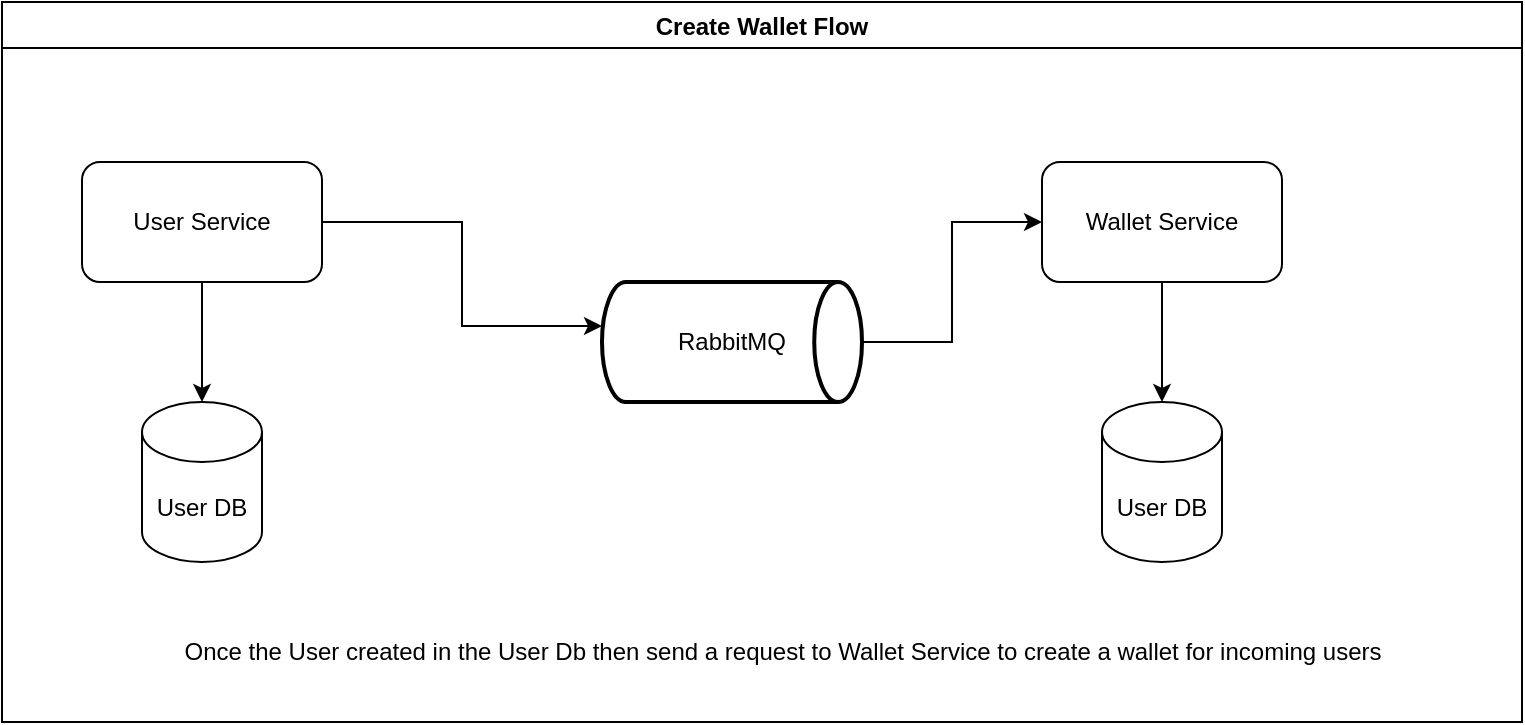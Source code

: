 <mxfile version="20.2.3" type="device" pages="2"><diagram id="xq-TqYJKP2h6KbNLjBkn" name="Create_Wallet_Service_Flow"><mxGraphModel dx="1422" dy="857" grid="1" gridSize="10" guides="1" tooltips="1" connect="1" arrows="1" fold="1" page="1" pageScale="1" pageWidth="850" pageHeight="1100" math="0" shadow="0"><root><mxCell id="0"/><mxCell id="1" parent="0"/><mxCell id="mZ0JbZc2SRvOIpYqtCV_-2" value="Create Wallet Flow" style="swimlane;rounded=0;" vertex="1" parent="1"><mxGeometry x="40" y="40" width="760" height="360" as="geometry"/></mxCell><mxCell id="mZ0JbZc2SRvOIpYqtCV_-7" style="edgeStyle=orthogonalEdgeStyle;rounded=0;orthogonalLoop=1;jettySize=auto;html=1;" edge="1" parent="mZ0JbZc2SRvOIpYqtCV_-2" source="mZ0JbZc2SRvOIpYqtCV_-5" target="mZ0JbZc2SRvOIpYqtCV_-6"><mxGeometry relative="1" as="geometry"/></mxCell><mxCell id="mZ0JbZc2SRvOIpYqtCV_-9" style="edgeStyle=orthogonalEdgeStyle;rounded=0;orthogonalLoop=1;jettySize=auto;html=1;exitX=1;exitY=0.5;exitDx=0;exitDy=0;entryX=0;entryY=0.367;entryDx=0;entryDy=0;entryPerimeter=0;" edge="1" parent="mZ0JbZc2SRvOIpYqtCV_-2" source="mZ0JbZc2SRvOIpYqtCV_-5" target="mZ0JbZc2SRvOIpYqtCV_-8"><mxGeometry relative="1" as="geometry"/></mxCell><mxCell id="mZ0JbZc2SRvOIpYqtCV_-5" value="User Service" style="rounded=1;whiteSpace=wrap;html=1;" vertex="1" parent="mZ0JbZc2SRvOIpYqtCV_-2"><mxGeometry x="40" y="80" width="120" height="60" as="geometry"/></mxCell><mxCell id="mZ0JbZc2SRvOIpYqtCV_-6" value="User DB" style="shape=cylinder3;whiteSpace=wrap;html=1;boundedLbl=1;backgroundOutline=1;size=15;rounded=0;" vertex="1" parent="mZ0JbZc2SRvOIpYqtCV_-2"><mxGeometry x="70" y="200" width="60" height="80" as="geometry"/></mxCell><mxCell id="mZ0JbZc2SRvOIpYqtCV_-11" style="edgeStyle=orthogonalEdgeStyle;rounded=0;orthogonalLoop=1;jettySize=auto;html=1;exitX=1;exitY=0.5;exitDx=0;exitDy=0;exitPerimeter=0;entryX=0;entryY=0.5;entryDx=0;entryDy=0;" edge="1" parent="mZ0JbZc2SRvOIpYqtCV_-2" source="mZ0JbZc2SRvOIpYqtCV_-8" target="mZ0JbZc2SRvOIpYqtCV_-10"><mxGeometry relative="1" as="geometry"/></mxCell><mxCell id="mZ0JbZc2SRvOIpYqtCV_-8" value="RabbitMQ" style="strokeWidth=2;html=1;shape=mxgraph.flowchart.direct_data;whiteSpace=wrap;rounded=0;" vertex="1" parent="mZ0JbZc2SRvOIpYqtCV_-2"><mxGeometry x="300" y="140" width="130" height="60" as="geometry"/></mxCell><mxCell id="mZ0JbZc2SRvOIpYqtCV_-13" style="edgeStyle=orthogonalEdgeStyle;rounded=0;orthogonalLoop=1;jettySize=auto;html=1;exitX=0.5;exitY=1;exitDx=0;exitDy=0;" edge="1" parent="mZ0JbZc2SRvOIpYqtCV_-2" source="mZ0JbZc2SRvOIpYqtCV_-10" target="mZ0JbZc2SRvOIpYqtCV_-12"><mxGeometry relative="1" as="geometry"/></mxCell><mxCell id="mZ0JbZc2SRvOIpYqtCV_-10" value="Wallet Service" style="rounded=1;whiteSpace=wrap;html=1;" vertex="1" parent="mZ0JbZc2SRvOIpYqtCV_-2"><mxGeometry x="520" y="80" width="120" height="60" as="geometry"/></mxCell><mxCell id="mZ0JbZc2SRvOIpYqtCV_-12" value="User DB" style="shape=cylinder3;whiteSpace=wrap;html=1;boundedLbl=1;backgroundOutline=1;size=15;rounded=0;" vertex="1" parent="mZ0JbZc2SRvOIpYqtCV_-2"><mxGeometry x="550" y="200" width="60" height="80" as="geometry"/></mxCell><mxCell id="mZ0JbZc2SRvOIpYqtCV_-14" value="Once the User created in the User Db then send a request to Wallet Service to create a wallet for incoming users" style="text;html=1;align=center;verticalAlign=middle;resizable=0;points=[];autosize=1;strokeColor=none;fillColor=none;" vertex="1" parent="mZ0JbZc2SRvOIpYqtCV_-2"><mxGeometry x="80" y="310" width="620" height="30" as="geometry"/></mxCell></root></mxGraphModel></diagram><diagram id="92Bh3hMjODQKaeUAUKpK" name="Create_Wallet_Flow"><mxGraphModel dx="1422" dy="857" grid="1" gridSize="10" guides="1" tooltips="1" connect="1" arrows="1" fold="1" page="1" pageScale="1" pageWidth="850" pageHeight="1100" math="0" shadow="0"><root><mxCell id="0"/><mxCell id="1" parent="0"/><mxCell id="E8QJWy8jO4mfizM4-sdj-3" value="" style="edgeStyle=orthogonalEdgeStyle;rounded=0;orthogonalLoop=1;jettySize=auto;html=1;" edge="1" parent="1" source="E8QJWy8jO4mfizM4-sdj-1" target="E8QJWy8jO4mfizM4-sdj-2"><mxGeometry relative="1" as="geometry"/></mxCell><mxCell id="E8QJWy8jO4mfizM4-sdj-1" value="Start" style="strokeWidth=2;html=1;shape=mxgraph.flowchart.terminator;whiteSpace=wrap;rounded=0;" vertex="1" parent="1"><mxGeometry x="370" y="40" width="100" height="40" as="geometry"/></mxCell><mxCell id="AUs24vLkropXfe9JeW8Y-2" value="" style="edgeStyle=orthogonalEdgeStyle;rounded=0;orthogonalLoop=1;jettySize=auto;html=1;" edge="1" parent="1" source="E8QJWy8jO4mfizM4-sdj-2"><mxGeometry relative="1" as="geometry"><mxPoint x="420" y="240" as="targetPoint"/></mxGeometry></mxCell><mxCell id="AUs24vLkropXfe9JeW8Y-4" value="" style="edgeStyle=orthogonalEdgeStyle;rounded=0;orthogonalLoop=1;jettySize=auto;html=1;" edge="1" parent="1" source="E8QJWy8jO4mfizM4-sdj-2"><mxGeometry relative="1" as="geometry"><mxPoint x="420" y="240" as="targetPoint"/></mxGeometry></mxCell><mxCell id="E8QJWy8jO4mfizM4-sdj-2" value="Get User Identifer from the RabbitMQ Request queue" style="shape=parallelogram;perimeter=parallelogramPerimeter;whiteSpace=wrap;html=1;fixedSize=1;strokeWidth=2;rounded=0;" vertex="1" parent="1"><mxGeometry x="325" y="120" width="190" height="80" as="geometry"/></mxCell><mxCell id="AUs24vLkropXfe9JeW8Y-8" style="edgeStyle=orthogonalEdgeStyle;rounded=0;orthogonalLoop=1;jettySize=auto;html=1;exitX=0.5;exitY=1;exitDx=0;exitDy=0;entryX=0.5;entryY=0;entryDx=0;entryDy=0;entryPerimeter=0;" edge="1" parent="1" source="AUs24vLkropXfe9JeW8Y-5" target="AUs24vLkropXfe9JeW8Y-7"><mxGeometry relative="1" as="geometry"/></mxCell><mxCell id="AUs24vLkropXfe9JeW8Y-5" value="Save Wallet Info" style="rounded=1;whiteSpace=wrap;html=1;absoluteArcSize=1;arcSize=14;strokeWidth=2;" vertex="1" parent="1"><mxGeometry x="370" y="240" width="100" height="100" as="geometry"/></mxCell><mxCell id="AUs24vLkropXfe9JeW8Y-7" value="&lt;br&gt;Wallet DB" style="strokeWidth=2;html=1;shape=mxgraph.flowchart.database;whiteSpace=wrap;rounded=0;" vertex="1" parent="1"><mxGeometry x="390" y="390" width="60" height="60" as="geometry"/></mxCell></root></mxGraphModel></diagram></mxfile>